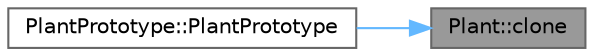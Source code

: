 digraph "Plant::clone"
{
 // INTERACTIVE_SVG=YES
 // LATEX_PDF_SIZE
  bgcolor="transparent";
  edge [fontname=Helvetica,fontsize=10,labelfontname=Helvetica,labelfontsize=10];
  node [fontname=Helvetica,fontsize=10,shape=box,height=0.2,width=0.4];
  rankdir="RL";
  Node1 [id="Node000001",label="Plant::clone",height=0.2,width=0.4,color="gray40", fillcolor="grey60", style="filled", fontcolor="black",tooltip="Pure virtual clone method for Prototype pattern."];
  Node1 -> Node2 [id="edge1_Node000001_Node000002",dir="back",color="steelblue1",style="solid",tooltip=" "];
  Node2 [id="Node000002",label="PlantPrototype::PlantPrototype",height=0.2,width=0.4,color="grey40", fillcolor="white", style="filled",URL="$class_plant_prototype.html#a890fdd773089516803c3ce8107a4b572",tooltip="Copy constructor for cloning."];
}
